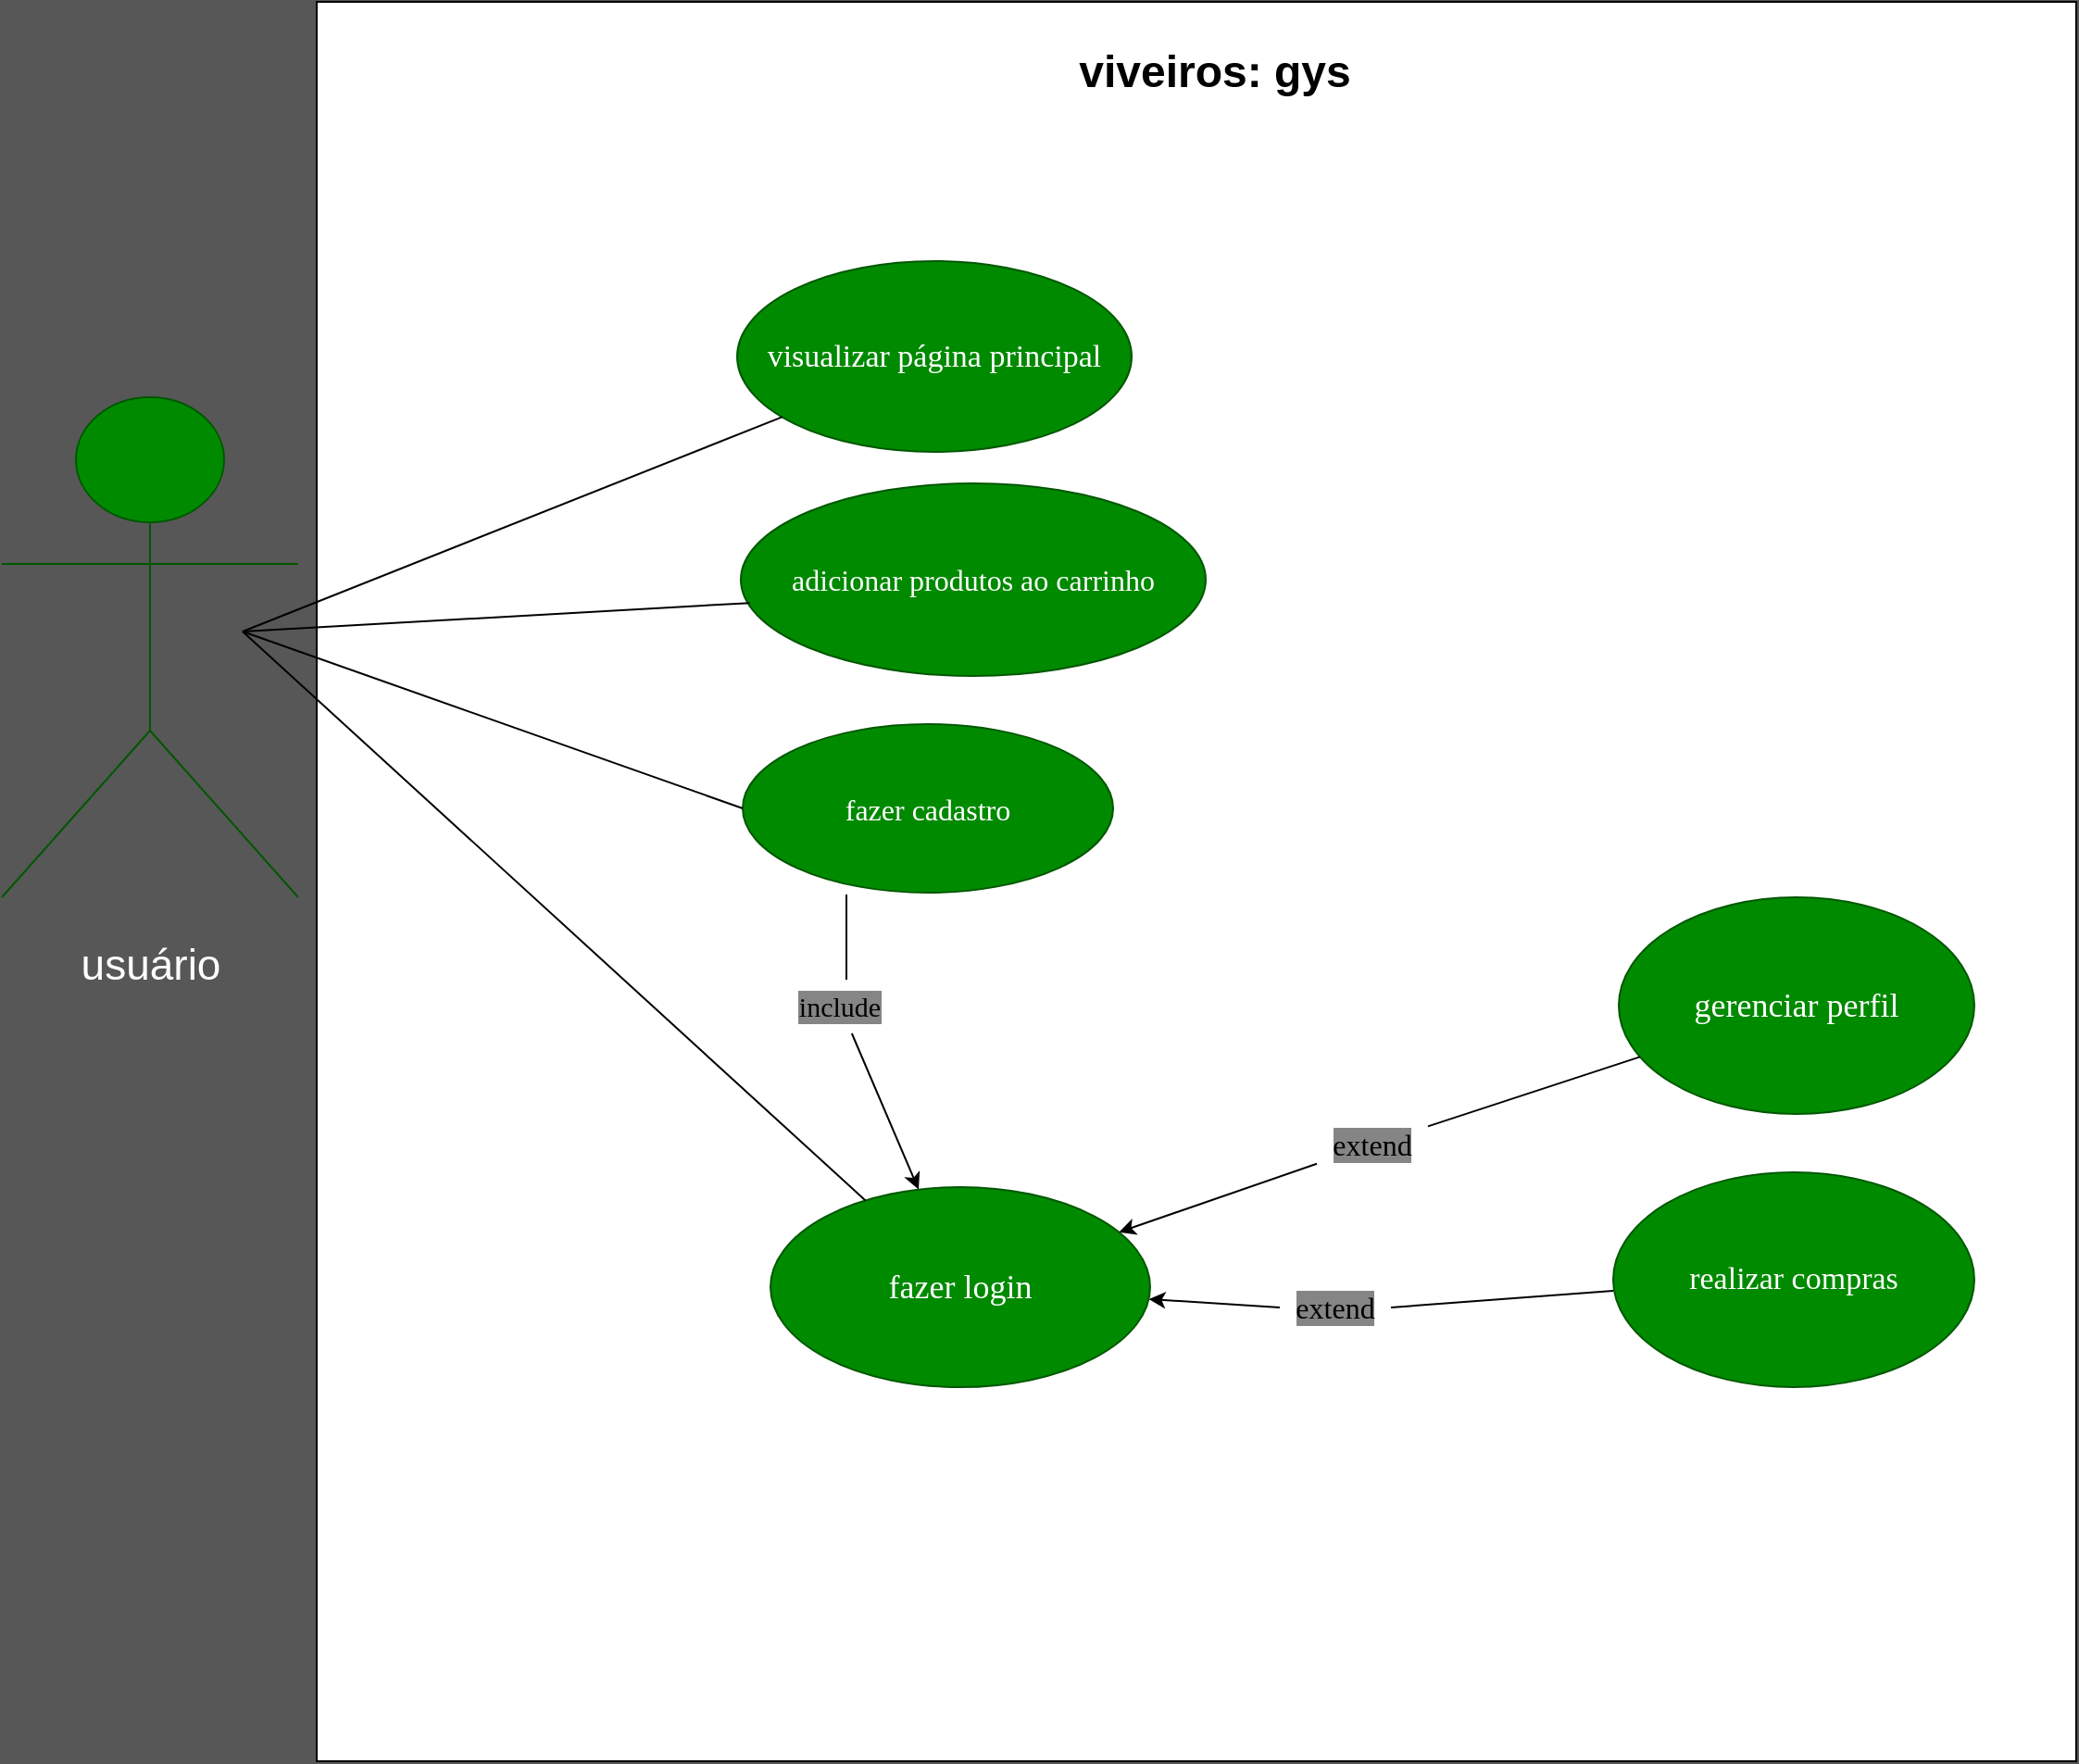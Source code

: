 <mxfile>
    <diagram id="XeqvZC_u2YZ2ldvRDNr8" name="Page-1">
        <mxGraphModel dx="2318" dy="951" grid="1" gridSize="10" guides="1" tooltips="1" connect="1" arrows="1" fold="1" page="1" pageScale="1" pageWidth="827" pageHeight="1169" background="#575757" math="0" shadow="0">
            <root>
                <mxCell id="0"/>
                <mxCell id="1" parent="0"/>
                <mxCell id="2" value="&lt;p style=&quot;line-height: 0&quot;&gt;&lt;font style=&quot;font-size: 23px&quot;&gt;usuário&lt;/font&gt;&lt;/p&gt;" style="shape=umlActor;verticalLabelPosition=bottom;verticalAlign=top;html=1;outlineConnect=0;fillColor=#008a00;fontColor=#ffffff;strokeColor=#005700;fontSize=28;" parent="1" vertex="1">
                    <mxGeometry x="-590" y="333.5" width="160" height="270" as="geometry"/>
                </mxCell>
                <mxCell id="4" value="" style="aspect=fixed;whiteSpace=wrap;html=1;textOpacity=70;" parent="1" vertex="1">
                    <mxGeometry x="-420" y="120" width="950" height="950" as="geometry"/>
                </mxCell>
                <mxCell id="5" value="&lt;h1&gt;viveiros: gys&lt;/h1&gt;" style="text;html=1;align=center;verticalAlign=middle;whiteSpace=wrap;rounded=0;" parent="1" vertex="1">
                    <mxGeometry x="-20" y="143" width="170" height="30" as="geometry"/>
                </mxCell>
                <mxCell id="12" value="&lt;font style=&quot;font-size: 16px&quot;&gt;fazer cadastro&lt;/font&gt;" style="ellipse;whiteSpace=wrap;html=1;fontFamily=Lucida Console;fontSize=13;fillColor=#008a00;fontColor=#ffffff;strokeColor=#005700;" parent="1" vertex="1">
                    <mxGeometry x="-190" y="510" width="200" height="91" as="geometry"/>
                </mxCell>
                <mxCell id="13" value="&lt;font style=&quot;font-size: 17px&quot;&gt;visualizar página principal&lt;/font&gt;" style="ellipse;whiteSpace=wrap;html=1;fontFamily=Lucida Console;fontSize=13;fillColor=#008a00;fontColor=#ffffff;strokeColor=#005700;" parent="1" vertex="1">
                    <mxGeometry x="-193" y="260" width="213" height="103" as="geometry"/>
                </mxCell>
                <mxCell id="49" style="edgeStyle=none;rounded=1;html=1;entryX=0.5;entryY=1;entryDx=0;entryDy=0;labelBackgroundColor=default;fontFamily=Lucida Console;fontSize=13;fontColor=default;endArrow=none;endFill=0;strokeColor=default;startArrow=none;" parent="1" edge="1">
                    <mxGeometry relative="1" as="geometry">
                        <mxPoint x="-134" y="648" as="sourcePoint"/>
                        <mxPoint x="-134" y="602" as="targetPoint"/>
                    </mxGeometry>
                </mxCell>
                <mxCell id="14" value="&lt;font style=&quot;font-size: 18px&quot;&gt;fazer login&lt;/font&gt;" style="ellipse;whiteSpace=wrap;html=1;fontFamily=Lucida Console;fontSize=13;fillColor=#008a00;fontColor=#ffffff;strokeColor=#005700;" parent="1" vertex="1">
                    <mxGeometry x="-175" y="760" width="205" height="108" as="geometry"/>
                </mxCell>
                <mxCell id="23" value="&lt;font style=&quot;font-size: 16px&quot;&gt;adicionar produtos ao carrinho&lt;/font&gt;" style="ellipse;whiteSpace=wrap;html=1;fontFamily=Lucida Console;fontSize=13;fillColor=#008a00;strokeColor=#005700;fontColor=#ffffff;" parent="1" vertex="1">
                    <mxGeometry x="-191" y="380" width="251" height="104" as="geometry"/>
                </mxCell>
                <mxCell id="24" value="&lt;font style=&quot;font-size: 18px&quot;&gt;gerenciar perfil&lt;/font&gt;" style="ellipse;whiteSpace=wrap;html=1;fontFamily=Lucida Console;fontSize=13;fillColor=#008a00;fontColor=#ffffff;strokeColor=#005700;" parent="1" vertex="1">
                    <mxGeometry x="283" y="603.5" width="192" height="117" as="geometry"/>
                </mxCell>
                <mxCell id="30" style="edgeStyle=none;shape=connector;rounded=1;html=1;exitX=0;exitY=0.5;exitDx=0;exitDy=0;labelBackgroundColor=default;fontFamily=Lucida Console;fontSize=13;fontColor=default;endArrow=classic;strokeColor=default;startArrow=none;" parent="1" source="31" target="14" edge="1">
                    <mxGeometry relative="1" as="geometry"/>
                </mxCell>
                <mxCell id="25" value="&lt;font style=&quot;font-size: 17px&quot;&gt;realizar compras&lt;/font&gt;" style="ellipse;whiteSpace=wrap;html=1;fontFamily=Lucida Console;fontSize=13;fillColor=#008a00;fontColor=#ffffff;strokeColor=#005700;" parent="1" vertex="1">
                    <mxGeometry x="280" y="752" width="195" height="116" as="geometry"/>
                </mxCell>
                <mxCell id="31" value="extend" style="text;html=1;strokeColor=none;fillColor=none;align=center;verticalAlign=middle;whiteSpace=wrap;rounded=0;fontFamily=Lucida Console;fontSize=16;fontColor=default;labelBackgroundColor=#858585;" parent="1" vertex="1">
                    <mxGeometry x="100" y="810" width="60" height="30" as="geometry"/>
                </mxCell>
                <mxCell id="32" value="" style="edgeStyle=none;shape=connector;rounded=1;html=1;labelBackgroundColor=default;fontFamily=Lucida Console;fontSize=13;fontColor=default;endArrow=none;strokeColor=default;entryX=1;entryY=0.5;entryDx=0;entryDy=0;" parent="1" target="31" edge="1">
                    <mxGeometry relative="1" as="geometry">
                        <mxPoint x="280" y="816" as="sourcePoint"/>
                        <mxPoint x="180" y="830" as="targetPoint"/>
                    </mxGeometry>
                </mxCell>
                <mxCell id="42" style="edgeStyle=none;shape=connector;rounded=1;html=1;labelBackgroundColor=default;fontFamily=Lucida Console;fontSize=13;fontColor=default;endArrow=none;strokeColor=default;entryX=0.019;entryY=0.621;entryDx=0;entryDy=0;entryPerimeter=0;endFill=0;" parent="1" target="23" edge="1">
                    <mxGeometry relative="1" as="geometry">
                        <mxPoint x="-460" y="460" as="sourcePoint"/>
                    </mxGeometry>
                </mxCell>
                <mxCell id="43" style="edgeStyle=none;shape=connector;rounded=1;html=1;labelBackgroundColor=default;fontFamily=Lucida Console;fontSize=13;fontColor=default;endArrow=none;endFill=0;strokeColor=default;" parent="1" target="13" edge="1">
                    <mxGeometry relative="1" as="geometry">
                        <mxPoint x="-460" y="460" as="sourcePoint"/>
                    </mxGeometry>
                </mxCell>
                <mxCell id="44" style="edgeStyle=none;shape=connector;rounded=1;html=1;entryX=0;entryY=0.5;entryDx=0;entryDy=0;labelBackgroundColor=default;fontFamily=Lucida Console;fontSize=13;fontColor=default;endArrow=none;endFill=0;strokeColor=default;" parent="1" target="12" edge="1">
                    <mxGeometry relative="1" as="geometry">
                        <mxPoint x="-460" y="460" as="sourcePoint"/>
                    </mxGeometry>
                </mxCell>
                <mxCell id="45" style="edgeStyle=none;shape=connector;rounded=1;html=1;labelBackgroundColor=default;fontFamily=Lucida Console;fontSize=13;fontColor=default;endArrow=none;endFill=0;strokeColor=default;" parent="1" target="14" edge="1">
                    <mxGeometry relative="1" as="geometry">
                        <mxPoint x="-460" y="460" as="sourcePoint"/>
                    </mxGeometry>
                </mxCell>
                <mxCell id="54" value="" style="edgeStyle=none;html=1;fontSize=23;" edge="1" parent="1" source="18" target="14">
                    <mxGeometry relative="1" as="geometry"/>
                </mxCell>
                <mxCell id="18" value="include" style="text;html=1;strokeColor=none;fillColor=none;align=center;verticalAlign=middle;whiteSpace=wrap;rounded=0;fontFamily=Lucida Console;fontSize=15;labelBackgroundColor=#858585;" parent="1" vertex="1">
                    <mxGeometry x="-175" y="647" width="75" height="30" as="geometry"/>
                </mxCell>
                <mxCell id="58" value="" style="endArrow=classic;startArrow=none;html=1;fontSize=23;" edge="1" parent="1" source="28" target="14">
                    <mxGeometry width="50" height="50" relative="1" as="geometry">
                        <mxPoint x="40" y="640" as="sourcePoint"/>
                        <mxPoint x="90" y="590" as="targetPoint"/>
                    </mxGeometry>
                </mxCell>
                <mxCell id="28" value="extend" style="text;html=1;strokeColor=none;fillColor=none;align=center;verticalAlign=middle;whiteSpace=wrap;rounded=0;fontFamily=Lucida Console;fontSize=16;fontColor=default;labelBackgroundColor=#858585;" parent="1" vertex="1">
                    <mxGeometry x="120" y="722" width="60" height="30" as="geometry"/>
                </mxCell>
                <mxCell id="62" value="" style="endArrow=none;html=1;fontSize=23;" edge="1" parent="1" source="28" target="24">
                    <mxGeometry width="50" height="50" relative="1" as="geometry">
                        <mxPoint x="40" y="640" as="sourcePoint"/>
                        <mxPoint x="90" y="590" as="targetPoint"/>
                    </mxGeometry>
                </mxCell>
            </root>
        </mxGraphModel>
    </diagram>
    <diagram id="pzgpZ9b37AXXJ7kf0apH" name="Page-2">
        <mxGraphModel dx="1204" dy="463" grid="1" gridSize="10" guides="1" tooltips="1" connect="1" arrows="1" fold="1" page="1" pageScale="1" pageWidth="827" pageHeight="1169" math="0" shadow="0">
            <root>
                <mxCell id="P931VMV-GX908cpS77K5-0"/>
                <mxCell id="P931VMV-GX908cpS77K5-1" parent="P931VMV-GX908cpS77K5-0"/>
            </root>
        </mxGraphModel>
    </diagram>
</mxfile>